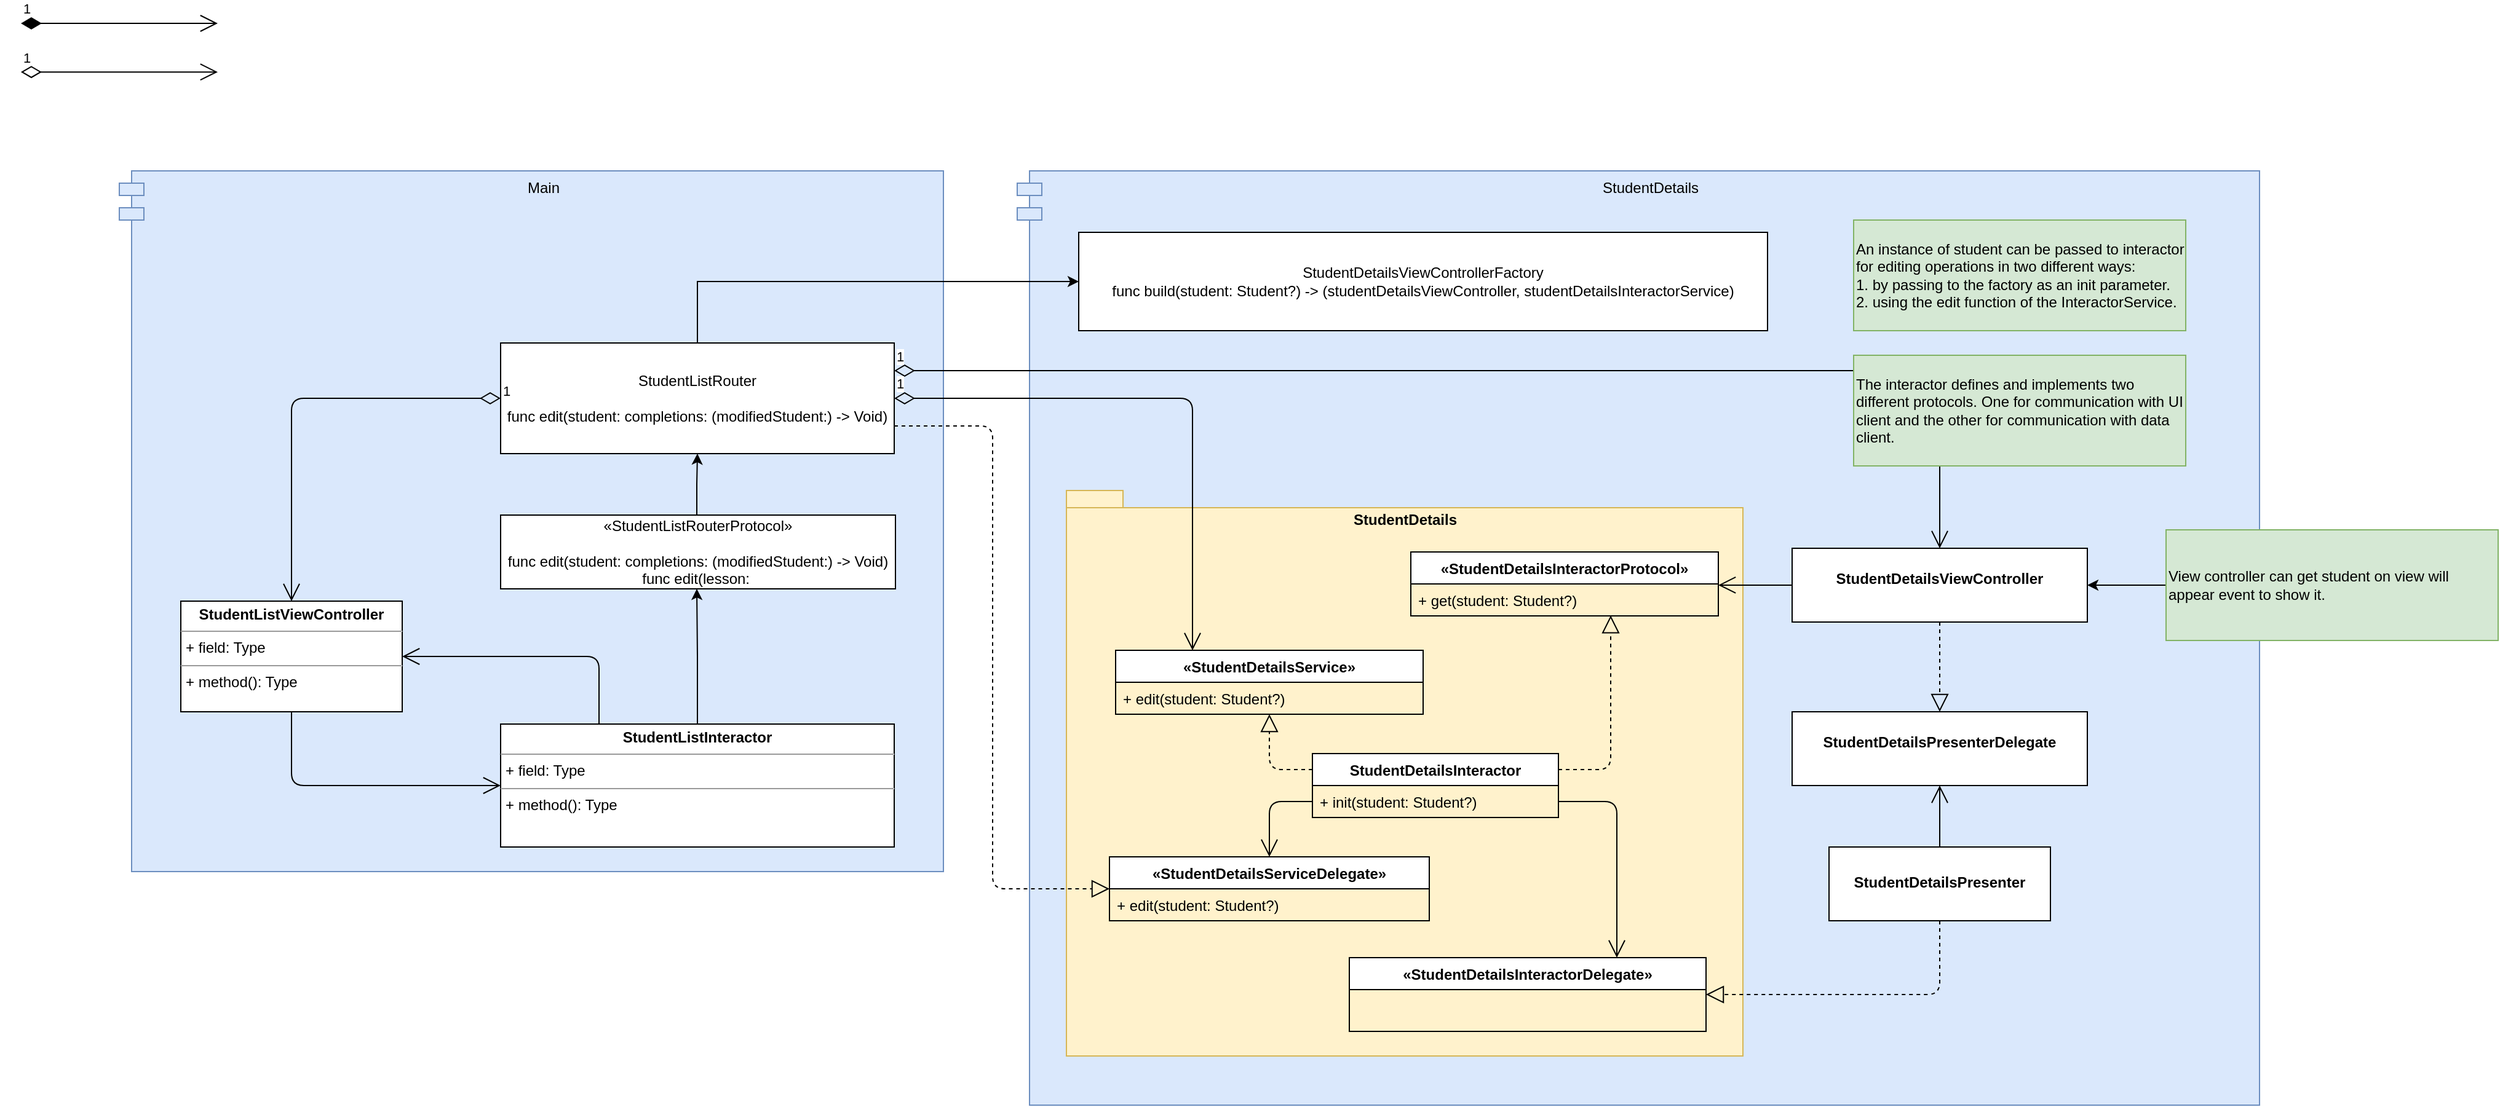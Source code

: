 <mxfile version="14.5.1" type="device"><diagram id="0GAtirjlXdA7wDwq5wBD" name="Page-1"><mxGraphModel dx="1186" dy="672" grid="1" gridSize="10" guides="1" tooltips="1" connect="1" arrows="1" fold="1" page="1" pageScale="1" pageWidth="1654" pageHeight="1169" math="0" shadow="0"><root><mxCell id="0"/><mxCell id="1" parent="0"/><mxCell id="vvAdxp7hawPMaIuDPKN2-91" value="Main" style="shape=module;align=left;spacingLeft=20;align=center;verticalAlign=top;fillColor=#dae8fc;strokeColor=#6c8ebf;" parent="1" vertex="1"><mxGeometry x="110" y="160" width="670" height="570" as="geometry"/></mxCell><mxCell id="vvAdxp7hawPMaIuDPKN2-80" value="StudentDetails" style="shape=module;align=left;spacingLeft=20;align=center;verticalAlign=top;fillColor=#dae8fc;strokeColor=#6c8ebf;" parent="1" vertex="1"><mxGeometry x="840" y="160" width="1010" height="760" as="geometry"/></mxCell><mxCell id="vvAdxp7hawPMaIuDPKN2-32" value="StudentDetails" style="shape=folder;fontStyle=1;spacingTop=10;tabWidth=40;tabHeight=14;tabPosition=left;html=1;verticalAlign=top;fillColor=#fff2cc;strokeColor=#d6b656;" parent="1" vertex="1"><mxGeometry x="880" y="420" width="550" height="460" as="geometry"/></mxCell><mxCell id="vvAdxp7hawPMaIuDPKN2-13" style="edgeStyle=elbowEdgeStyle;rounded=0;orthogonalLoop=1;jettySize=auto;elbow=vertical;html=1;entryX=0.5;entryY=1;entryDx=0;entryDy=0;exitX=0.5;exitY=0;exitDx=0;exitDy=0;" parent="1" source="vvAdxp7hawPMaIuDPKN2-46" edge="1"><mxGeometry relative="1" as="geometry"><mxPoint x="660" y="620" as="sourcePoint"/><mxPoint x="579.5" y="500" as="targetPoint"/></mxGeometry></mxCell><mxCell id="vvAdxp7hawPMaIuDPKN2-17" style="edgeStyle=elbowEdgeStyle;rounded=0;orthogonalLoop=1;jettySize=auto;elbow=vertical;html=1;entryX=0.5;entryY=1;entryDx=0;entryDy=0;" parent="1" target="vvAdxp7hawPMaIuDPKN2-16" edge="1"><mxGeometry relative="1" as="geometry"><mxPoint x="579.5" y="440" as="sourcePoint"/></mxGeometry></mxCell><mxCell id="vvAdxp7hawPMaIuDPKN2-12" value="«StudentListRouterProtocol»&lt;br&gt;&lt;br&gt;func edit(student: completions: (modifiedStudent:) -&amp;gt; Void)&lt;br&gt;func edit(lesson:&amp;nbsp;" style="rounded=0;whiteSpace=wrap;html=1;" parent="1" vertex="1"><mxGeometry x="420" y="440" width="321" height="60" as="geometry"/></mxCell><mxCell id="vvAdxp7hawPMaIuDPKN2-15" value="1" style="endArrow=open;html=1;endSize=12;startArrow=diamondThin;startSize=14;startFill=1;edgeStyle=orthogonalEdgeStyle;align=left;verticalAlign=bottom;" parent="1" edge="1"><mxGeometry x="-1" y="3" relative="1" as="geometry"><mxPoint x="30" y="40" as="sourcePoint"/><mxPoint x="190" y="40" as="targetPoint"/></mxGeometry></mxCell><mxCell id="vvAdxp7hawPMaIuDPKN2-19" value="" style="edgeStyle=orthogonalEdgeStyle;rounded=0;orthogonalLoop=1;jettySize=auto;elbow=vertical;html=1;entryX=0;entryY=0.5;entryDx=0;entryDy=0;exitX=0.5;exitY=0;exitDx=0;exitDy=0;" parent="1" source="vvAdxp7hawPMaIuDPKN2-16" target="vvAdxp7hawPMaIuDPKN2-18" edge="1"><mxGeometry relative="1" as="geometry"/></mxCell><mxCell id="vvAdxp7hawPMaIuDPKN2-16" value="StudentListRouter&lt;br&gt;&lt;br&gt;func edit(student: completions: (modifiedStudent:) -&amp;gt; Void)" style="rounded=0;whiteSpace=wrap;html=1;" parent="1" vertex="1"><mxGeometry x="420" y="300" width="320" height="90" as="geometry"/></mxCell><mxCell id="vvAdxp7hawPMaIuDPKN2-18" value="StudentDetailsViewControllerFactory&lt;br&gt;func build(student: Student?) -&amp;gt; (studentDetailsViewController, studentDetailsInteractorService)" style="rounded=0;whiteSpace=wrap;html=1;" parent="1" vertex="1"><mxGeometry x="890" y="210" width="560" height="80" as="geometry"/></mxCell><mxCell id="vvAdxp7hawPMaIuDPKN2-20" value="1" style="endArrow=open;html=1;endSize=12;startArrow=diamondThin;startSize=14;startFill=0;edgeStyle=orthogonalEdgeStyle;align=left;verticalAlign=bottom;" parent="1" edge="1"><mxGeometry x="-1" y="3" relative="1" as="geometry"><mxPoint x="30" y="79.58" as="sourcePoint"/><mxPoint x="190" y="79.58" as="targetPoint"/></mxGeometry></mxCell><mxCell id="vvAdxp7hawPMaIuDPKN2-21" value="1" style="endArrow=open;html=1;endSize=12;startArrow=diamondThin;startSize=14;startFill=0;edgeStyle=orthogonalEdgeStyle;align=left;verticalAlign=bottom;entryX=0.5;entryY=0;entryDx=0;entryDy=0;exitX=0;exitY=0.5;exitDx=0;exitDy=0;" parent="1" source="vvAdxp7hawPMaIuDPKN2-16" target="vvAdxp7hawPMaIuDPKN2-43" edge="1"><mxGeometry x="-1" y="3" relative="1" as="geometry"><mxPoint x="190" y="290.0" as="sourcePoint"/><mxPoint x="350" y="290.0" as="targetPoint"/></mxGeometry></mxCell><mxCell id="vvAdxp7hawPMaIuDPKN2-22" value="1" style="endArrow=open;html=1;endSize=12;startArrow=diamondThin;startSize=14;startFill=0;edgeStyle=orthogonalEdgeStyle;align=left;verticalAlign=bottom;entryX=0.5;entryY=0;entryDx=0;entryDy=0;exitX=1;exitY=0.25;exitDx=0;exitDy=0;" parent="1" source="vvAdxp7hawPMaIuDPKN2-16" target="vvAdxp7hawPMaIuDPKN2-24" edge="1"><mxGeometry x="-1" y="3" relative="1" as="geometry"><mxPoint x="640" y="350" as="sourcePoint"/><mxPoint x="880" y="480" as="targetPoint"/></mxGeometry></mxCell><mxCell id="vvAdxp7hawPMaIuDPKN2-23" value="1" style="endArrow=open;html=1;endSize=12;startArrow=diamondThin;startSize=14;startFill=0;edgeStyle=orthogonalEdgeStyle;align=left;verticalAlign=bottom;exitX=1;exitY=0.5;exitDx=0;exitDy=0;entryX=0.25;entryY=0;entryDx=0;entryDy=0;" parent="1" source="vvAdxp7hawPMaIuDPKN2-16" target="vvAdxp7hawPMaIuDPKN2-82" edge="1"><mxGeometry x="-1" y="3" relative="1" as="geometry"><mxPoint x="650" y="360" as="sourcePoint"/><mxPoint x="727.5" y="620" as="targetPoint"/></mxGeometry></mxCell><mxCell id="707fOp1wSf-JvDC_22G3-2" value="" style="edgeStyle=orthogonalEdgeStyle;rounded=0;orthogonalLoop=1;jettySize=auto;html=1;endArrow=none;endFill=0;startArrow=classic;startFill=1;" parent="1" source="vvAdxp7hawPMaIuDPKN2-24" target="707fOp1wSf-JvDC_22G3-1" edge="1"><mxGeometry relative="1" as="geometry"/></mxCell><mxCell id="vvAdxp7hawPMaIuDPKN2-24" value="&lt;p style=&quot;margin: 0px ; margin-top: 4px ; text-align: center&quot;&gt;&lt;br&gt;&lt;b&gt;StudentDetailsViewController&lt;/b&gt;&lt;/p&gt;" style="verticalAlign=top;align=left;overflow=fill;fontSize=12;fontFamily=Helvetica;html=1;" parent="1" vertex="1"><mxGeometry x="1470" y="467" width="240" height="60" as="geometry"/></mxCell><mxCell id="vvAdxp7hawPMaIuDPKN2-28" value="" style="endArrow=open;endFill=1;endSize=12;html=1;elbow=vertical;exitX=0;exitY=0.5;exitDx=0;exitDy=0;entryX=1;entryY=0.038;entryDx=0;entryDy=0;entryPerimeter=0;" parent="1" source="vvAdxp7hawPMaIuDPKN2-24" target="vvAdxp7hawPMaIuDPKN2-70" edge="1"><mxGeometry width="160" relative="1" as="geometry"><mxPoint x="1350" y="400" as="sourcePoint"/><mxPoint x="1280" y="495" as="targetPoint"/></mxGeometry></mxCell><mxCell id="vvAdxp7hawPMaIuDPKN2-29" value="" style="endArrow=block;dashed=1;endFill=0;endSize=12;html=1;edgeStyle=orthogonalEdgeStyle;exitX=1;exitY=0.25;exitDx=0;exitDy=0;entryX=0.65;entryY=0.987;entryDx=0;entryDy=0;entryPerimeter=0;" parent="1" source="vvAdxp7hawPMaIuDPKN2-60" target="vvAdxp7hawPMaIuDPKN2-70" edge="1"><mxGeometry width="160" relative="1" as="geometry"><mxPoint x="1055" y="620" as="sourcePoint"/><mxPoint x="1055" y="580" as="targetPoint"/></mxGeometry></mxCell><mxCell id="vvAdxp7hawPMaIuDPKN2-31" value="" style="endArrow=open;endFill=1;endSize=12;html=1;edgeStyle=orthogonalEdgeStyle;exitX=1;exitY=0.5;exitDx=0;exitDy=0;entryX=0.75;entryY=0;entryDx=0;entryDy=0;" parent="1" source="vvAdxp7hawPMaIuDPKN2-63" target="vvAdxp7hawPMaIuDPKN2-72" edge="1"><mxGeometry width="160" relative="1" as="geometry"><mxPoint x="1055" y="700" as="sourcePoint"/><mxPoint x="1055" y="780" as="targetPoint"/></mxGeometry></mxCell><mxCell id="vvAdxp7hawPMaIuDPKN2-33" value="&lt;p style=&quot;margin: 0px ; margin-top: 4px ; text-align: center&quot;&gt;&lt;b&gt;&lt;br&gt;&lt;/b&gt;&lt;/p&gt;&lt;p style=&quot;margin: 0px ; margin-top: 4px ; text-align: center&quot;&gt;&lt;b&gt;StudentDetailsPresenter&lt;/b&gt;&lt;/p&gt;" style="verticalAlign=top;align=left;overflow=fill;fontSize=12;fontFamily=Helvetica;html=1;" parent="1" vertex="1"><mxGeometry x="1500" y="710" width="180" height="60" as="geometry"/></mxCell><mxCell id="vvAdxp7hawPMaIuDPKN2-34" value="" style="endArrow=block;dashed=1;endFill=0;endSize=12;html=1;entryX=1;entryY=0.5;entryDx=0;entryDy=0;edgeStyle=orthogonalEdgeStyle;exitX=0.5;exitY=1;exitDx=0;exitDy=0;" parent="1" source="vvAdxp7hawPMaIuDPKN2-33" target="vvAdxp7hawPMaIuDPKN2-72" edge="1"><mxGeometry width="160" relative="1" as="geometry"><mxPoint x="1350" y="690" as="sourcePoint"/><mxPoint x="1135" y="819" as="targetPoint"/></mxGeometry></mxCell><mxCell id="vvAdxp7hawPMaIuDPKN2-35" value="&lt;p style=&quot;margin: 0px ; margin-top: 4px ; text-align: center&quot;&gt;&lt;br&gt;&lt;b&gt;StudentDetailsPresenterDelegate&lt;/b&gt;&lt;/p&gt;" style="verticalAlign=top;align=left;overflow=fill;fontSize=12;fontFamily=Helvetica;html=1;" parent="1" vertex="1"><mxGeometry x="1470" y="600" width="240" height="60" as="geometry"/></mxCell><mxCell id="vvAdxp7hawPMaIuDPKN2-36" value="" style="endArrow=open;endFill=1;endSize=12;html=1;" parent="1" source="vvAdxp7hawPMaIuDPKN2-33" target="vvAdxp7hawPMaIuDPKN2-35" edge="1"><mxGeometry width="160" relative="1" as="geometry"><mxPoint x="1350" y="470" as="sourcePoint"/><mxPoint x="1350" y="470" as="targetPoint"/></mxGeometry></mxCell><mxCell id="vvAdxp7hawPMaIuDPKN2-37" value="" style="endArrow=block;dashed=1;endFill=0;endSize=12;html=1;entryX=0.5;entryY=0;entryDx=0;entryDy=0;edgeStyle=elbowEdgeStyle;elbow=vertical;exitX=0.5;exitY=1;exitDx=0;exitDy=0;" parent="1" source="vvAdxp7hawPMaIuDPKN2-24" target="vvAdxp7hawPMaIuDPKN2-35" edge="1"><mxGeometry width="160" relative="1" as="geometry"><mxPoint x="1470" y="515" as="sourcePoint"/><mxPoint x="1450" y="430" as="targetPoint"/></mxGeometry></mxCell><mxCell id="vvAdxp7hawPMaIuDPKN2-43" value="&lt;p style=&quot;margin: 0px ; margin-top: 4px ; text-align: center&quot;&gt;&lt;b&gt;StudentListViewController&lt;/b&gt;&lt;/p&gt;&lt;hr size=&quot;1&quot;&gt;&lt;p style=&quot;margin: 0px ; margin-left: 4px&quot;&gt;+ field: Type&lt;/p&gt;&lt;hr size=&quot;1&quot;&gt;&lt;p style=&quot;margin: 0px ; margin-left: 4px&quot;&gt;+ method(): Type&lt;/p&gt;" style="verticalAlign=top;align=left;overflow=fill;fontSize=12;fontFamily=Helvetica;html=1;" parent="1" vertex="1"><mxGeometry x="160" y="510" width="180" height="90" as="geometry"/></mxCell><mxCell id="vvAdxp7hawPMaIuDPKN2-46" value="&lt;p style=&quot;margin: 0px ; margin-top: 4px ; text-align: center&quot;&gt;&lt;b&gt;StudentListInteractor&lt;/b&gt;&lt;/p&gt;&lt;hr size=&quot;1&quot;&gt;&lt;p style=&quot;margin: 0px ; margin-left: 4px&quot;&gt;+ field: Type&lt;/p&gt;&lt;hr size=&quot;1&quot;&gt;&lt;p style=&quot;margin: 0px ; margin-left: 4px&quot;&gt;+ method(): Type&lt;/p&gt;" style="verticalAlign=top;align=left;overflow=fill;fontSize=12;fontFamily=Helvetica;html=1;" parent="1" vertex="1"><mxGeometry x="420" y="610" width="320" height="100" as="geometry"/></mxCell><mxCell id="vvAdxp7hawPMaIuDPKN2-50" value="" style="endArrow=open;endFill=1;endSize=12;html=1;entryX=0;entryY=0.5;entryDx=0;entryDy=0;edgeStyle=orthogonalEdgeStyle;exitX=0.5;exitY=1;exitDx=0;exitDy=0;" parent="1" source="vvAdxp7hawPMaIuDPKN2-43" target="vvAdxp7hawPMaIuDPKN2-46" edge="1"><mxGeometry width="160" relative="1" as="geometry"><mxPoint x="250" y="640" as="sourcePoint"/><mxPoint x="250" y="800" as="targetPoint"/></mxGeometry></mxCell><mxCell id="vvAdxp7hawPMaIuDPKN2-51" value="" style="endArrow=open;endFill=1;endSize=12;html=1;entryX=1;entryY=0.5;entryDx=0;entryDy=0;exitX=0.25;exitY=0;exitDx=0;exitDy=0;edgeStyle=orthogonalEdgeStyle;" parent="1" source="vvAdxp7hawPMaIuDPKN2-46" target="vvAdxp7hawPMaIuDPKN2-43" edge="1"><mxGeometry width="160" relative="1" as="geometry"><mxPoint x="260" y="665" as="sourcePoint"/><mxPoint x="260" y="665" as="targetPoint"/></mxGeometry></mxCell><mxCell id="vvAdxp7hawPMaIuDPKN2-60" value="StudentDetailsInteractor" style="swimlane;fontStyle=1;align=center;verticalAlign=top;childLayout=stackLayout;horizontal=1;startSize=26;horizontalStack=0;resizeParent=1;resizeParentMax=0;resizeLast=0;collapsible=1;marginBottom=0;" parent="1" vertex="1"><mxGeometry x="1080" y="634" width="200" height="52" as="geometry"/></mxCell><mxCell id="vvAdxp7hawPMaIuDPKN2-63" value="+ init(student: Student?)" style="text;strokeColor=none;fillColor=none;align=left;verticalAlign=top;spacingLeft=4;spacingRight=4;overflow=hidden;rotatable=0;points=[[0,0.5],[1,0.5]];portConstraint=eastwest;" parent="vvAdxp7hawPMaIuDPKN2-60" vertex="1"><mxGeometry y="26" width="200" height="26" as="geometry"/></mxCell><mxCell id="vvAdxp7hawPMaIuDPKN2-67" value="«StudentDetailsInteractorProtocol»" style="swimlane;fontStyle=1;align=center;verticalAlign=top;childLayout=stackLayout;horizontal=1;startSize=26;horizontalStack=0;resizeParent=1;resizeParentMax=0;resizeLast=0;collapsible=1;marginBottom=0;" parent="1" vertex="1"><mxGeometry x="1160" y="470" width="250" height="52" as="geometry"/></mxCell><mxCell id="vvAdxp7hawPMaIuDPKN2-70" value="+ get(student: Student?)" style="text;strokeColor=none;fillColor=none;align=left;verticalAlign=top;spacingLeft=4;spacingRight=4;overflow=hidden;rotatable=0;points=[[0,0.5],[1,0.5]];portConstraint=eastwest;" parent="vvAdxp7hawPMaIuDPKN2-67" vertex="1"><mxGeometry y="26" width="250" height="26" as="geometry"/></mxCell><mxCell id="vvAdxp7hawPMaIuDPKN2-72" value="«StudentDetailsInteractorDelegate»" style="swimlane;fontStyle=1;align=center;verticalAlign=top;childLayout=stackLayout;horizontal=1;startSize=26;horizontalStack=0;resizeParent=1;resizeParentMax=0;resizeLast=0;collapsible=1;marginBottom=0;" parent="1" vertex="1"><mxGeometry x="1110" y="800" width="290" height="60" as="geometry"/></mxCell><mxCell id="vvAdxp7hawPMaIuDPKN2-78" value="An instance of student can be passed to interactor for editing operations in two different ways:&lt;br&gt;1. by passing to the factory as an init parameter.&lt;br&gt;2. using the edit function of the InteractorService." style="text;html=1;strokeColor=#82b366;fillColor=#d5e8d4;align=left;verticalAlign=middle;whiteSpace=wrap;rounded=0;" parent="1" vertex="1"><mxGeometry x="1520" y="200" width="270" height="90" as="geometry"/></mxCell><mxCell id="vvAdxp7hawPMaIuDPKN2-82" value="«StudentDetailsService»" style="swimlane;fontStyle=1;align=center;verticalAlign=top;childLayout=stackLayout;horizontal=1;startSize=26;horizontalStack=0;resizeParent=1;resizeParentMax=0;resizeLast=0;collapsible=1;marginBottom=0;" parent="1" vertex="1"><mxGeometry x="920" y="550" width="250" height="52" as="geometry"/></mxCell><mxCell id="vvAdxp7hawPMaIuDPKN2-83" value="+ edit(student: Student?)" style="text;strokeColor=none;fillColor=none;align=left;verticalAlign=top;spacingLeft=4;spacingRight=4;overflow=hidden;rotatable=0;points=[[0,0.5],[1,0.5]];portConstraint=eastwest;" parent="vvAdxp7hawPMaIuDPKN2-82" vertex="1"><mxGeometry y="26" width="250" height="26" as="geometry"/></mxCell><mxCell id="vvAdxp7hawPMaIuDPKN2-86" value="The interactor defines and implements two different protocols. One for communication with UI client and the other for communication with data client." style="text;html=1;strokeColor=#82b366;fillColor=#d5e8d4;align=left;verticalAlign=middle;whiteSpace=wrap;rounded=0;" parent="1" vertex="1"><mxGeometry x="1520" y="310" width="270" height="90" as="geometry"/></mxCell><mxCell id="vvAdxp7hawPMaIuDPKN2-87" value="«StudentDetailsServiceDelegate»" style="swimlane;fontStyle=1;align=center;verticalAlign=top;childLayout=stackLayout;horizontal=1;startSize=26;horizontalStack=0;resizeParent=1;resizeParentMax=0;resizeLast=0;collapsible=1;marginBottom=0;" parent="1" vertex="1"><mxGeometry x="915" y="718" width="260" height="52" as="geometry"/></mxCell><mxCell id="vvAdxp7hawPMaIuDPKN2-88" value="+ edit(student: Student?)" style="text;strokeColor=none;fillColor=none;align=left;verticalAlign=top;spacingLeft=4;spacingRight=4;overflow=hidden;rotatable=0;points=[[0,0.5],[1,0.5]];portConstraint=eastwest;" parent="vvAdxp7hawPMaIuDPKN2-87" vertex="1"><mxGeometry y="26" width="260" height="26" as="geometry"/></mxCell><mxCell id="vvAdxp7hawPMaIuDPKN2-89" value="" style="endArrow=open;endFill=1;endSize=12;html=1;entryX=0.5;entryY=0;entryDx=0;entryDy=0;edgeStyle=orthogonalEdgeStyle;" parent="1" source="vvAdxp7hawPMaIuDPKN2-63" target="vvAdxp7hawPMaIuDPKN2-87" edge="1"><mxGeometry width="160" relative="1" as="geometry"><mxPoint x="1120" y="710" as="sourcePoint"/><mxPoint x="1280" y="710" as="targetPoint"/></mxGeometry></mxCell><mxCell id="vvAdxp7hawPMaIuDPKN2-85" value="" style="endArrow=block;dashed=1;endFill=0;endSize=12;html=1;edgeStyle=orthogonalEdgeStyle;exitX=0;exitY=0.25;exitDx=0;exitDy=0;" parent="1" source="vvAdxp7hawPMaIuDPKN2-60" target="vvAdxp7hawPMaIuDPKN2-82" edge="1"><mxGeometry width="160" relative="1" as="geometry"><mxPoint x="1125" y="644" as="sourcePoint"/><mxPoint x="1285" y="644" as="targetPoint"/></mxGeometry></mxCell><mxCell id="vvAdxp7hawPMaIuDPKN2-90" value="" style="endArrow=block;dashed=1;endFill=0;endSize=12;html=1;exitX=1;exitY=0.75;exitDx=0;exitDy=0;entryX=0;entryY=0.5;entryDx=0;entryDy=0;edgeStyle=orthogonalEdgeStyle;" parent="1" source="vvAdxp7hawPMaIuDPKN2-16" target="vvAdxp7hawPMaIuDPKN2-87" edge="1"><mxGeometry width="160" relative="1" as="geometry"><mxPoint x="630" y="345" as="sourcePoint"/><mxPoint x="790" y="345" as="targetPoint"/><Array as="points"><mxPoint x="820" y="368"/><mxPoint x="820" y="744"/></Array></mxGeometry></mxCell><mxCell id="707fOp1wSf-JvDC_22G3-1" value="View controller can get student on view will appear event to show it." style="text;html=1;strokeColor=#82b366;fillColor=#d5e8d4;align=left;verticalAlign=middle;whiteSpace=wrap;rounded=0;" parent="1" vertex="1"><mxGeometry x="1774" y="452" width="270" height="90" as="geometry"/></mxCell></root></mxGraphModel></diagram></mxfile>